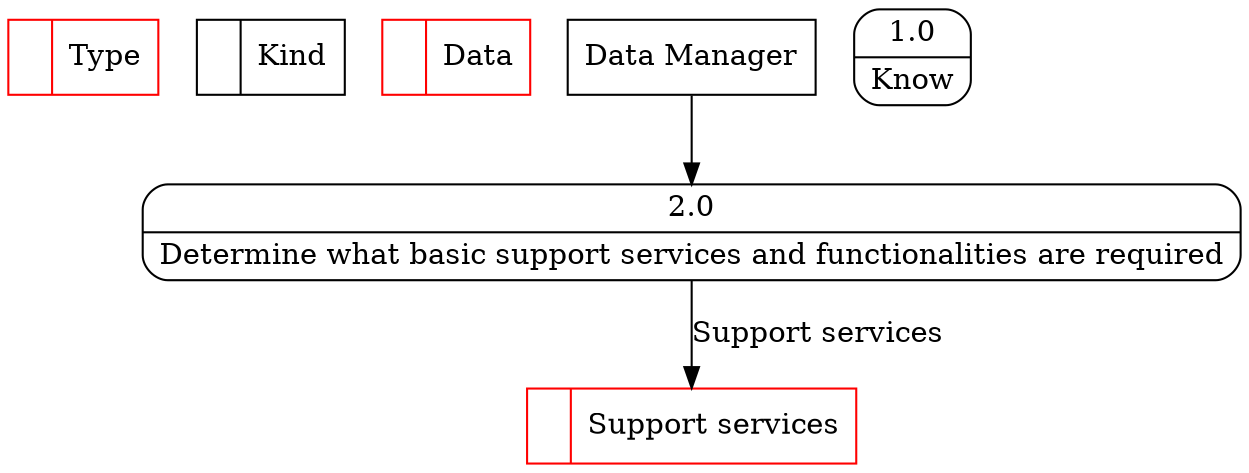 digraph dfd2{ 
node[shape=record]
200 [label="<f0>  |<f1> Type " color=red];
201 [label="<f0>  |<f1> Kind " ];
202 [label="<f0>  |<f1> Data " color=red];
203 [label="Data Manager" shape=box];
204 [label="{<f0> 1.0|<f1> Know }" shape=Mrecord];
2 [label="{<f0> 2.0|<f1> Determine what basic support services and functionalities are required }" shape=Mrecord];
203 -> 2
1001 [label="<f0>  |<f1> Support services " color=red];
2 -> 1001 [label="Support services"]
}